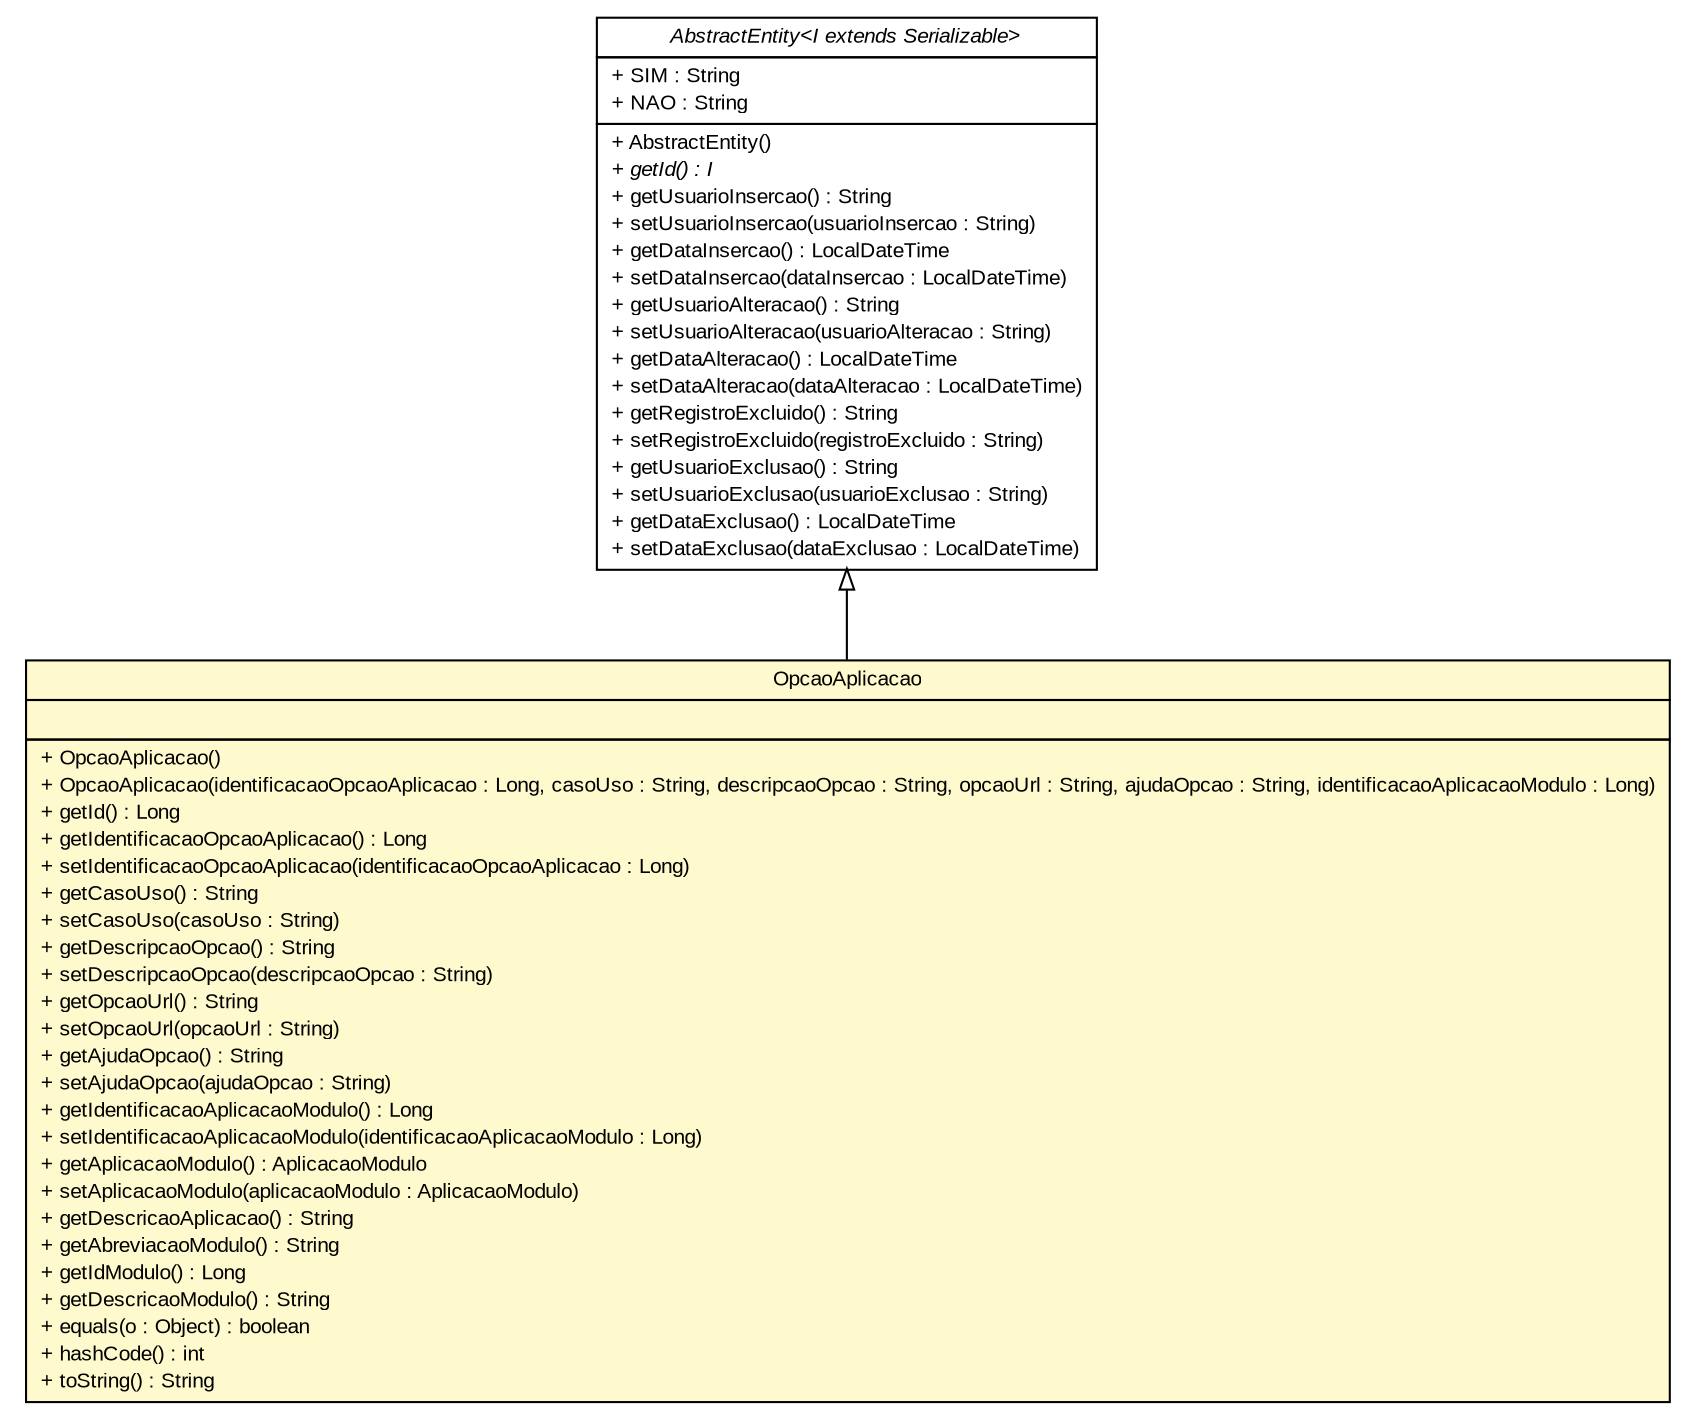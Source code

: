 #!/usr/local/bin/dot
#
# Class diagram 
# Generated by UMLGraph version R5_6 (http://www.umlgraph.org/)
#

digraph G {
	edge [fontname="arial",fontsize=10,labelfontname="arial",labelfontsize=10];
	node [fontname="arial",fontsize=10,shape=plaintext];
	nodesep=0.25;
	ranksep=0.5;
	// br.gov.to.sefaz.persistence.entity.AbstractEntity<I extends java.io.Serializable>
	c553746 [label=<<table title="br.gov.to.sefaz.persistence.entity.AbstractEntity" border="0" cellborder="1" cellspacing="0" cellpadding="2" port="p" href="../../../persistence/entity/AbstractEntity.html">
		<tr><td><table border="0" cellspacing="0" cellpadding="1">
<tr><td align="center" balign="center"><font face="arial italic"> AbstractEntity&lt;I extends Serializable&gt; </font></td></tr>
		</table></td></tr>
		<tr><td><table border="0" cellspacing="0" cellpadding="1">
<tr><td align="left" balign="left"> + SIM : String </td></tr>
<tr><td align="left" balign="left"> + NAO : String </td></tr>
		</table></td></tr>
		<tr><td><table border="0" cellspacing="0" cellpadding="1">
<tr><td align="left" balign="left"> + AbstractEntity() </td></tr>
<tr><td align="left" balign="left"><font face="arial italic" point-size="10.0"> + getId() : I </font></td></tr>
<tr><td align="left" balign="left"> + getUsuarioInsercao() : String </td></tr>
<tr><td align="left" balign="left"> + setUsuarioInsercao(usuarioInsercao : String) </td></tr>
<tr><td align="left" balign="left"> + getDataInsercao() : LocalDateTime </td></tr>
<tr><td align="left" balign="left"> + setDataInsercao(dataInsercao : LocalDateTime) </td></tr>
<tr><td align="left" balign="left"> + getUsuarioAlteracao() : String </td></tr>
<tr><td align="left" balign="left"> + setUsuarioAlteracao(usuarioAlteracao : String) </td></tr>
<tr><td align="left" balign="left"> + getDataAlteracao() : LocalDateTime </td></tr>
<tr><td align="left" balign="left"> + setDataAlteracao(dataAlteracao : LocalDateTime) </td></tr>
<tr><td align="left" balign="left"> + getRegistroExcluido() : String </td></tr>
<tr><td align="left" balign="left"> + setRegistroExcluido(registroExcluido : String) </td></tr>
<tr><td align="left" balign="left"> + getUsuarioExclusao() : String </td></tr>
<tr><td align="left" balign="left"> + setUsuarioExclusao(usuarioExclusao : String) </td></tr>
<tr><td align="left" balign="left"> + getDataExclusao() : LocalDateTime </td></tr>
<tr><td align="left" balign="left"> + setDataExclusao(dataExclusao : LocalDateTime) </td></tr>
		</table></td></tr>
		</table>>, URL="../../../persistence/entity/AbstractEntity.html", fontname="arial", fontcolor="black", fontsize=10.0];
	// br.gov.to.sefaz.seg.persistence.entity.OpcaoAplicacao
	c554091 [label=<<table title="br.gov.to.sefaz.seg.persistence.entity.OpcaoAplicacao" border="0" cellborder="1" cellspacing="0" cellpadding="2" port="p" bgcolor="lemonChiffon" href="./OpcaoAplicacao.html">
		<tr><td><table border="0" cellspacing="0" cellpadding="1">
<tr><td align="center" balign="center"> OpcaoAplicacao </td></tr>
		</table></td></tr>
		<tr><td><table border="0" cellspacing="0" cellpadding="1">
<tr><td align="left" balign="left">  </td></tr>
		</table></td></tr>
		<tr><td><table border="0" cellspacing="0" cellpadding="1">
<tr><td align="left" balign="left"> + OpcaoAplicacao() </td></tr>
<tr><td align="left" balign="left"> + OpcaoAplicacao(identificacaoOpcaoAplicacao : Long, casoUso : String, descripcaoOpcao : String, opcaoUrl : String, ajudaOpcao : String, identificacaoAplicacaoModulo : Long) </td></tr>
<tr><td align="left" balign="left"> + getId() : Long </td></tr>
<tr><td align="left" balign="left"> + getIdentificacaoOpcaoAplicacao() : Long </td></tr>
<tr><td align="left" balign="left"> + setIdentificacaoOpcaoAplicacao(identificacaoOpcaoAplicacao : Long) </td></tr>
<tr><td align="left" balign="left"> + getCasoUso() : String </td></tr>
<tr><td align="left" balign="left"> + setCasoUso(casoUso : String) </td></tr>
<tr><td align="left" balign="left"> + getDescripcaoOpcao() : String </td></tr>
<tr><td align="left" balign="left"> + setDescripcaoOpcao(descripcaoOpcao : String) </td></tr>
<tr><td align="left" balign="left"> + getOpcaoUrl() : String </td></tr>
<tr><td align="left" balign="left"> + setOpcaoUrl(opcaoUrl : String) </td></tr>
<tr><td align="left" balign="left"> + getAjudaOpcao() : String </td></tr>
<tr><td align="left" balign="left"> + setAjudaOpcao(ajudaOpcao : String) </td></tr>
<tr><td align="left" balign="left"> + getIdentificacaoAplicacaoModulo() : Long </td></tr>
<tr><td align="left" balign="left"> + setIdentificacaoAplicacaoModulo(identificacaoAplicacaoModulo : Long) </td></tr>
<tr><td align="left" balign="left"> + getAplicacaoModulo() : AplicacaoModulo </td></tr>
<tr><td align="left" balign="left"> + setAplicacaoModulo(aplicacaoModulo : AplicacaoModulo) </td></tr>
<tr><td align="left" balign="left"> + getDescricaoAplicacao() : String </td></tr>
<tr><td align="left" balign="left"> + getAbreviacaoModulo() : String </td></tr>
<tr><td align="left" balign="left"> + getIdModulo() : Long </td></tr>
<tr><td align="left" balign="left"> + getDescricaoModulo() : String </td></tr>
<tr><td align="left" balign="left"> + equals(o : Object) : boolean </td></tr>
<tr><td align="left" balign="left"> + hashCode() : int </td></tr>
<tr><td align="left" balign="left"> + toString() : String </td></tr>
		</table></td></tr>
		</table>>, URL="./OpcaoAplicacao.html", fontname="arial", fontcolor="black", fontsize=10.0];
	//br.gov.to.sefaz.seg.persistence.entity.OpcaoAplicacao extends br.gov.to.sefaz.persistence.entity.AbstractEntity<java.lang.Long>
	c553746:p -> c554091:p [dir=back,arrowtail=empty];
}

